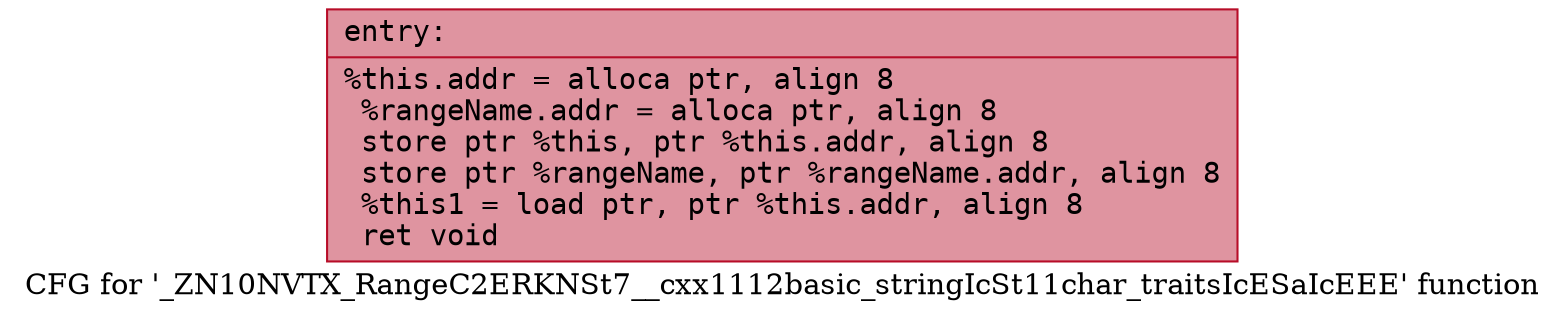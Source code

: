 digraph "CFG for '_ZN10NVTX_RangeC2ERKNSt7__cxx1112basic_stringIcSt11char_traitsIcESaIcEEE' function" {
	label="CFG for '_ZN10NVTX_RangeC2ERKNSt7__cxx1112basic_stringIcSt11char_traitsIcESaIcEEE' function";

	Node0x5650e437fe60 [shape=record,color="#b70d28ff", style=filled, fillcolor="#b70d2870" fontname="Courier",label="{entry:\l|  %this.addr = alloca ptr, align 8\l  %rangeName.addr = alloca ptr, align 8\l  store ptr %this, ptr %this.addr, align 8\l  store ptr %rangeName, ptr %rangeName.addr, align 8\l  %this1 = load ptr, ptr %this.addr, align 8\l  ret void\l}"];
}
